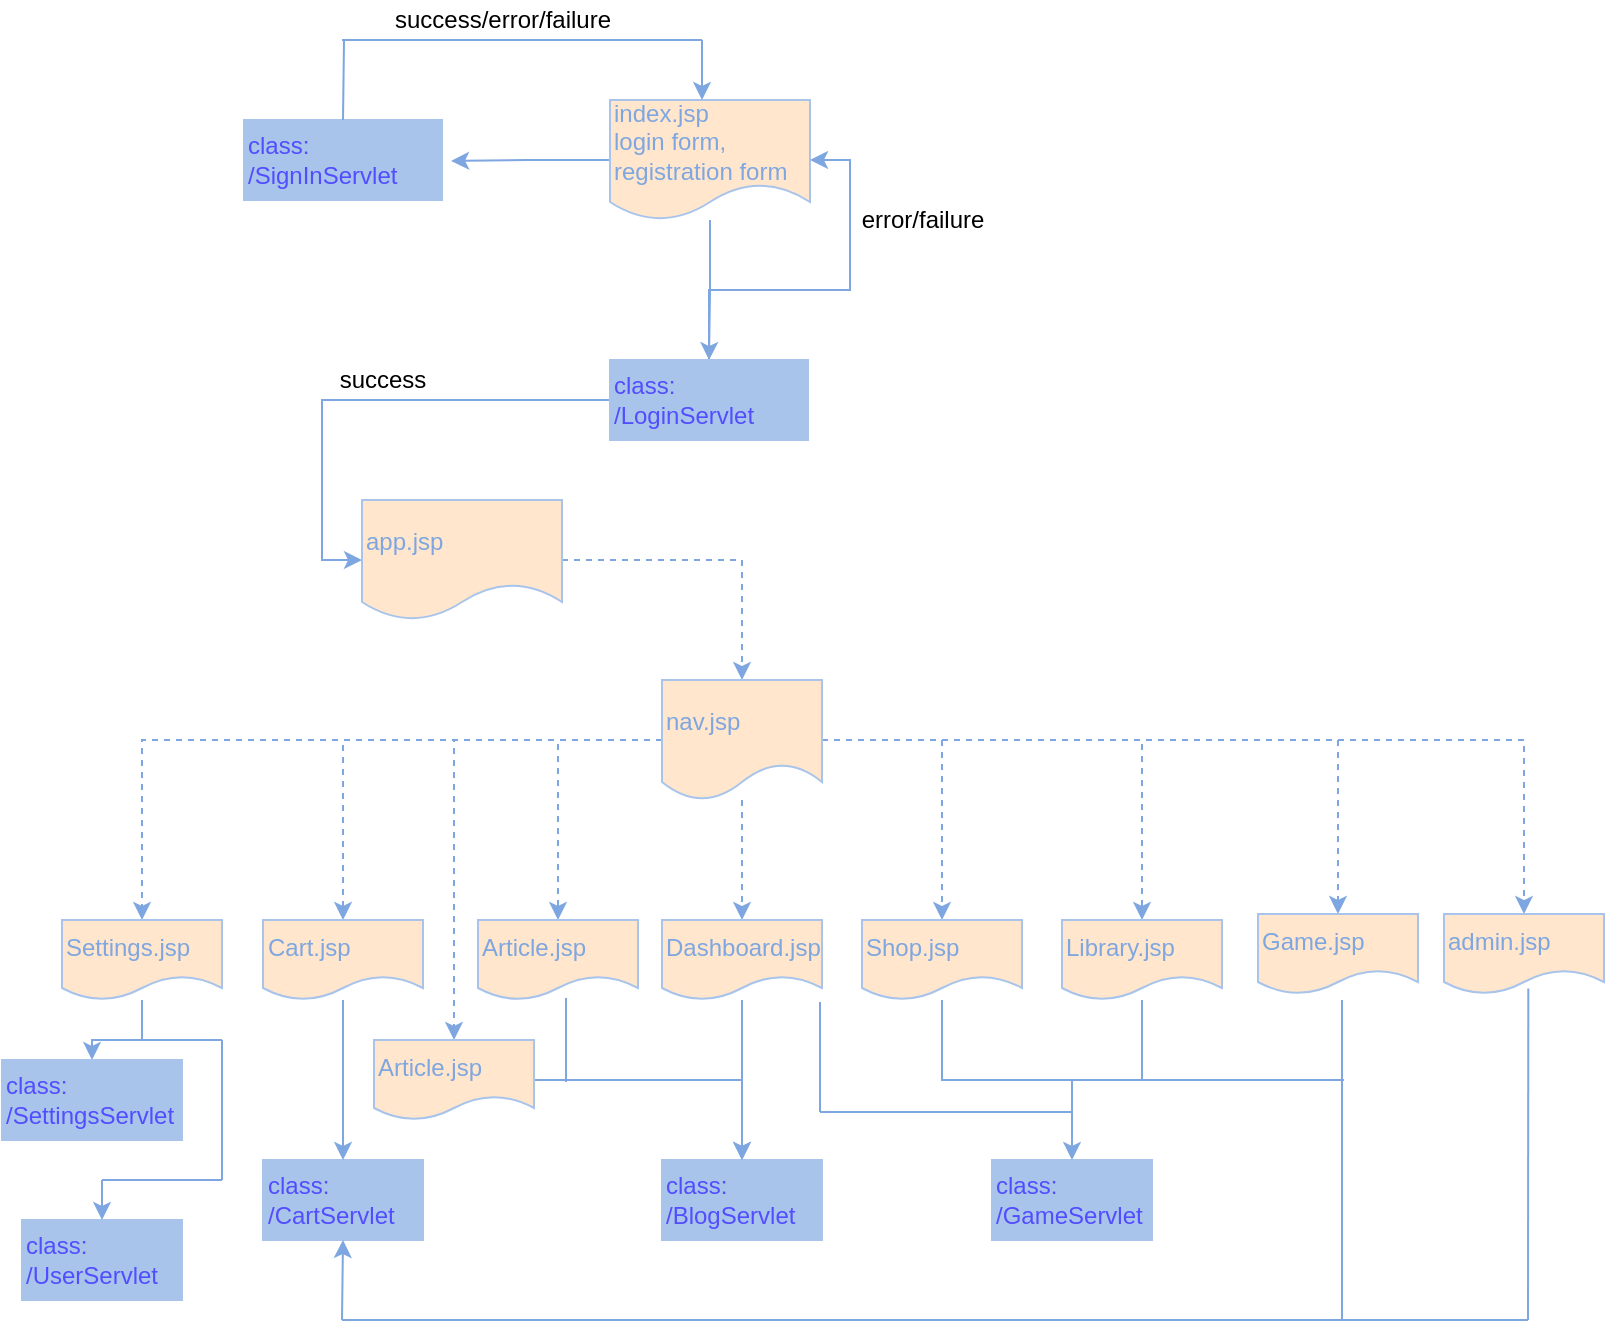 <mxfile version="14.7.7" type="device"><diagram id="A6f91cIf2NwoYLK8ylV5" name="Page-1"><mxGraphModel dx="1718" dy="888" grid="0" gridSize="10" guides="1" tooltips="1" connect="1" arrows="1" fold="1" page="1" pageScale="1" pageWidth="827" pageHeight="1169" math="0" shadow="0"><root><mxCell id="0"/><mxCell id="1" parent="0"/><mxCell id="7Q2DgeGqEClRq6Ex10Wg-16" style="edgeStyle=orthogonalEdgeStyle;rounded=0;orthogonalLoop=1;jettySize=auto;html=1;entryX=1.046;entryY=0.512;entryDx=0;entryDy=0;entryPerimeter=0;strokeColor=#7EA6E0;" parent="1" source="7Q2DgeGqEClRq6Ex10Wg-1" target="7Q2DgeGqEClRq6Ex10Wg-10" edge="1"><mxGeometry relative="1" as="geometry"/></mxCell><mxCell id="7Q2DgeGqEClRq6Ex10Wg-17" style="edgeStyle=orthogonalEdgeStyle;rounded=0;orthogonalLoop=1;jettySize=auto;html=1;strokeColor=#7EA6E0;entryX=0.5;entryY=0;entryDx=0;entryDy=0;" parent="1" source="7Q2DgeGqEClRq6Ex10Wg-1" target="7Q2DgeGqEClRq6Ex10Wg-7" edge="1"><mxGeometry relative="1" as="geometry"><mxPoint x="370.0" y="260" as="targetPoint"/></mxGeometry></mxCell><mxCell id="7Q2DgeGqEClRq6Ex10Wg-1" value="&lt;font color=&quot;#7ea6e0&quot;&gt;index.jsp&lt;br&gt;login form, &lt;br&gt;registration form&lt;/font&gt;" style="shape=document;whiteSpace=wrap;html=1;boundedLbl=1;fillColor=#ffe6cc;strokeColor=#A9C4EB;align=left;" parent="1" vertex="1"><mxGeometry x="314" y="150" width="100" height="60" as="geometry"/></mxCell><mxCell id="7Q2DgeGqEClRq6Ex10Wg-18" style="edgeStyle=orthogonalEdgeStyle;rounded=0;orthogonalLoop=1;jettySize=auto;html=1;entryX=1;entryY=0.5;entryDx=0;entryDy=0;strokeColor=#7EA6E0;" parent="1" source="7Q2DgeGqEClRq6Ex10Wg-7" target="7Q2DgeGqEClRq6Ex10Wg-1" edge="1"><mxGeometry relative="1" as="geometry"/></mxCell><mxCell id="7Q2DgeGqEClRq6Ex10Wg-19" style="edgeStyle=orthogonalEdgeStyle;rounded=0;orthogonalLoop=1;jettySize=auto;html=1;entryX=0;entryY=0.5;entryDx=0;entryDy=0;strokeColor=#7EA6E0;" parent="1" source="7Q2DgeGqEClRq6Ex10Wg-7" target="7Q2DgeGqEClRq6Ex10Wg-13" edge="1"><mxGeometry relative="1" as="geometry"/></mxCell><mxCell id="7Q2DgeGqEClRq6Ex10Wg-7" value="&lt;font color=&quot;#524dff&quot;&gt;class: /LoginServlet&lt;/font&gt;" style="rounded=0;whiteSpace=wrap;html=1;align=left;strokeColor=#A9C4EB;fillColor=#A9C4EB;" parent="1" vertex="1"><mxGeometry x="314" y="280" width="99" height="40" as="geometry"/></mxCell><mxCell id="7Q2DgeGqEClRq6Ex10Wg-10" value="&lt;font color=&quot;#524dff&quot;&gt;class: /SignInServlet&lt;/font&gt;" style="rounded=0;whiteSpace=wrap;html=1;align=left;strokeColor=#A9C4EB;fillColor=#A9C4EB;" parent="1" vertex="1"><mxGeometry x="131" y="160" width="99" height="40" as="geometry"/></mxCell><mxCell id="7Q2DgeGqEClRq6Ex10Wg-12" value="error/failure" style="text;html=1;align=center;verticalAlign=middle;resizable=0;points=[];autosize=1;strokeColor=none;" parent="1" vertex="1"><mxGeometry x="430" y="200" width="80" height="20" as="geometry"/></mxCell><mxCell id="7Q2DgeGqEClRq6Ex10Wg-43" style="edgeStyle=orthogonalEdgeStyle;rounded=0;orthogonalLoop=1;jettySize=auto;html=1;entryX=0.5;entryY=0;entryDx=0;entryDy=0;dashed=1;strokeColor=#7EA6E0;" parent="1" source="7Q2DgeGqEClRq6Ex10Wg-13" target="7Q2DgeGqEClRq6Ex10Wg-32" edge="1"><mxGeometry relative="1" as="geometry"/></mxCell><mxCell id="7Q2DgeGqEClRq6Ex10Wg-13" value="&lt;font color=&quot;#7ea6e0&quot;&gt;app.jsp&lt;br&gt;&lt;/font&gt;" style="shape=document;whiteSpace=wrap;html=1;boundedLbl=1;fillColor=#ffe6cc;strokeColor=#A9C4EB;align=left;" parent="1" vertex="1"><mxGeometry x="190" y="350" width="100" height="60" as="geometry"/></mxCell><mxCell id="7Q2DgeGqEClRq6Ex10Wg-15" value="success" style="text;html=1;align=center;verticalAlign=middle;resizable=0;points=[];autosize=1;strokeColor=none;" parent="1" vertex="1"><mxGeometry x="170" y="280" width="60" height="20" as="geometry"/></mxCell><mxCell id="7Q2DgeGqEClRq6Ex10Wg-21" value="" style="endArrow=none;html=1;strokeColor=#7EA6E0;exitX=0.5;exitY=0;exitDx=0;exitDy=0;" parent="1" source="7Q2DgeGqEClRq6Ex10Wg-10" edge="1"><mxGeometry width="50" height="50" relative="1" as="geometry"><mxPoint x="175" y="130" as="sourcePoint"/><mxPoint x="181" y="120" as="targetPoint"/></mxGeometry></mxCell><mxCell id="7Q2DgeGqEClRq6Ex10Wg-23" value="" style="endArrow=none;html=1;strokeColor=#7EA6E0;" parent="1" edge="1"><mxGeometry width="50" height="50" relative="1" as="geometry"><mxPoint x="180" y="120" as="sourcePoint"/><mxPoint x="360" y="120" as="targetPoint"/></mxGeometry></mxCell><mxCell id="7Q2DgeGqEClRq6Ex10Wg-25" value="" style="endArrow=classic;html=1;strokeColor=#7EA6E0;" parent="1" edge="1"><mxGeometry width="50" height="50" relative="1" as="geometry"><mxPoint x="360" y="120" as="sourcePoint"/><mxPoint x="360" y="150" as="targetPoint"/></mxGeometry></mxCell><mxCell id="7Q2DgeGqEClRq6Ex10Wg-27" value="success/error/failure" style="text;html=1;align=center;verticalAlign=middle;resizable=0;points=[];autosize=1;strokeColor=none;" parent="1" vertex="1"><mxGeometry x="200" y="100" width="120" height="20" as="geometry"/></mxCell><mxCell id="7Q2DgeGqEClRq6Ex10Wg-28" value="&lt;font color=&quot;#524dff&quot;&gt;class: /GameServlet&lt;/font&gt;" style="rounded=0;whiteSpace=wrap;html=1;align=left;strokeColor=#A9C4EB;fillColor=#A9C4EB;" parent="1" vertex="1"><mxGeometry x="505" y="680" width="80" height="40" as="geometry"/></mxCell><mxCell id="7Q2DgeGqEClRq6Ex10Wg-29" value="&lt;font color=&quot;#524dff&quot;&gt;class: /CartServlet&lt;/font&gt;" style="rounded=0;whiteSpace=wrap;html=1;align=left;strokeColor=#A9C4EB;fillColor=#A9C4EB;" parent="1" vertex="1"><mxGeometry x="140.5" y="680" width="80" height="40" as="geometry"/></mxCell><mxCell id="7Q2DgeGqEClRq6Ex10Wg-30" value="&lt;font color=&quot;#524dff&quot;&gt;class: /UserServlet&lt;/font&gt;" style="rounded=0;whiteSpace=wrap;html=1;align=left;strokeColor=#A9C4EB;fillColor=#A9C4EB;" parent="1" vertex="1"><mxGeometry x="20" y="710" width="80" height="40" as="geometry"/></mxCell><mxCell id="7Q2DgeGqEClRq6Ex10Wg-31" value="&lt;font color=&quot;#524dff&quot;&gt;class: /BlogServlet&lt;/font&gt;" style="rounded=0;whiteSpace=wrap;html=1;align=left;strokeColor=#A9C4EB;fillColor=#A9C4EB;" parent="1" vertex="1"><mxGeometry x="340" y="680" width="80" height="40" as="geometry"/></mxCell><mxCell id="7Q2DgeGqEClRq6Ex10Wg-47" style="edgeStyle=orthogonalEdgeStyle;rounded=0;orthogonalLoop=1;jettySize=auto;html=1;entryX=0.5;entryY=0;entryDx=0;entryDy=0;dashed=1;strokeColor=#7EA6E0;" parent="1" source="7Q2DgeGqEClRq6Ex10Wg-32" target="7Q2DgeGqEClRq6Ex10Wg-37" edge="1"><mxGeometry relative="1" as="geometry"/></mxCell><mxCell id="7Q2DgeGqEClRq6Ex10Wg-54" style="edgeStyle=orthogonalEdgeStyle;rounded=0;orthogonalLoop=1;jettySize=auto;html=1;entryX=0.5;entryY=0;entryDx=0;entryDy=0;dashed=1;strokeColor=#7EA6E0;" parent="1" source="7Q2DgeGqEClRq6Ex10Wg-32" target="7Q2DgeGqEClRq6Ex10Wg-51" edge="1"><mxGeometry relative="1" as="geometry"/></mxCell><mxCell id="7Q2DgeGqEClRq6Ex10Wg-55" style="edgeStyle=orthogonalEdgeStyle;rounded=0;orthogonalLoop=1;jettySize=auto;html=1;dashed=1;strokeColor=#7EA6E0;" parent="1" source="7Q2DgeGqEClRq6Ex10Wg-32" target="7Q2DgeGqEClRq6Ex10Wg-52" edge="1"><mxGeometry relative="1" as="geometry"/></mxCell><mxCell id="7Q2DgeGqEClRq6Ex10Wg-56" style="edgeStyle=orthogonalEdgeStyle;rounded=0;orthogonalLoop=1;jettySize=auto;html=1;entryX=0.5;entryY=0;entryDx=0;entryDy=0;dashed=1;strokeColor=#7EA6E0;" parent="1" source="7Q2DgeGqEClRq6Ex10Wg-32" target="7Q2DgeGqEClRq6Ex10Wg-53" edge="1"><mxGeometry relative="1" as="geometry"/></mxCell><mxCell id="7Q2DgeGqEClRq6Ex10Wg-57" style="edgeStyle=orthogonalEdgeStyle;rounded=0;orthogonalLoop=1;jettySize=auto;html=1;entryX=0.5;entryY=0;entryDx=0;entryDy=0;dashed=1;strokeColor=#7EA6E0;" parent="1" source="7Q2DgeGqEClRq6Ex10Wg-32" target="7Q2DgeGqEClRq6Ex10Wg-49" edge="1"><mxGeometry relative="1" as="geometry"/></mxCell><mxCell id="7Q2DgeGqEClRq6Ex10Wg-58" style="edgeStyle=orthogonalEdgeStyle;rounded=0;orthogonalLoop=1;jettySize=auto;html=1;entryX=0.5;entryY=0;entryDx=0;entryDy=0;dashed=1;strokeColor=#7EA6E0;" parent="1" source="7Q2DgeGqEClRq6Ex10Wg-32" target="7Q2DgeGqEClRq6Ex10Wg-44" edge="1"><mxGeometry relative="1" as="geometry"/></mxCell><mxCell id="7Q2DgeGqEClRq6Ex10Wg-59" style="edgeStyle=orthogonalEdgeStyle;rounded=0;orthogonalLoop=1;jettySize=auto;html=1;entryX=0.5;entryY=0;entryDx=0;entryDy=0;dashed=1;strokeColor=#7EA6E0;" parent="1" source="7Q2DgeGqEClRq6Ex10Wg-32" target="7Q2DgeGqEClRq6Ex10Wg-50" edge="1"><mxGeometry relative="1" as="geometry"/></mxCell><mxCell id="uCeLsIcvqzqH-lIKT1af-2" style="edgeStyle=orthogonalEdgeStyle;rounded=0;orthogonalLoop=1;jettySize=auto;html=1;strokeColor=#7EA6E0;dashed=1;" edge="1" parent="1" source="7Q2DgeGqEClRq6Ex10Wg-32" target="uCeLsIcvqzqH-lIKT1af-1"><mxGeometry relative="1" as="geometry"/></mxCell><mxCell id="uCeLsIcvqzqH-lIKT1af-6" style="edgeStyle=orthogonalEdgeStyle;rounded=0;orthogonalLoop=1;jettySize=auto;html=1;strokeColor=#7EA6E0;dashed=1;" edge="1" parent="1" source="7Q2DgeGqEClRq6Ex10Wg-32" target="uCeLsIcvqzqH-lIKT1af-5"><mxGeometry relative="1" as="geometry"/></mxCell><mxCell id="7Q2DgeGqEClRq6Ex10Wg-32" value="&lt;font color=&quot;#7ea6e0&quot;&gt;nav.jsp&lt;br&gt;&lt;/font&gt;" style="shape=document;whiteSpace=wrap;html=1;boundedLbl=1;fillColor=#ffe6cc;strokeColor=#A9C4EB;align=left;" parent="1" vertex="1"><mxGeometry x="340" y="440" width="80" height="60" as="geometry"/></mxCell><mxCell id="7Q2DgeGqEClRq6Ex10Wg-62" style="edgeStyle=orthogonalEdgeStyle;rounded=0;orthogonalLoop=1;jettySize=auto;html=1;entryX=0.5;entryY=0;entryDx=0;entryDy=0;strokeColor=#7EA6E0;" parent="1" source="7Q2DgeGqEClRq6Ex10Wg-37" target="7Q2DgeGqEClRq6Ex10Wg-31" edge="1"><mxGeometry relative="1" as="geometry"/></mxCell><mxCell id="7Q2DgeGqEClRq6Ex10Wg-37" value="&lt;font color=&quot;#7ea6e0&quot;&gt;Dashboard.jsp&lt;br&gt;&lt;/font&gt;" style="shape=document;whiteSpace=wrap;html=1;boundedLbl=1;fillColor=#ffe6cc;strokeColor=#A9C4EB;align=left;" parent="1" vertex="1"><mxGeometry x="340" y="560" width="80" height="40" as="geometry"/></mxCell><mxCell id="7Q2DgeGqEClRq6Ex10Wg-44" value="&lt;font color=&quot;#7ea6e0&quot;&gt;Library.jsp&lt;br&gt;&lt;/font&gt;" style="shape=document;whiteSpace=wrap;html=1;boundedLbl=1;fillColor=#ffe6cc;strokeColor=#A9C4EB;align=left;" parent="1" vertex="1"><mxGeometry x="540" y="560" width="80" height="40" as="geometry"/></mxCell><mxCell id="7Q2DgeGqEClRq6Ex10Wg-73" style="edgeStyle=orthogonalEdgeStyle;rounded=0;orthogonalLoop=1;jettySize=auto;html=1;entryX=0.5;entryY=0;entryDx=0;entryDy=0;strokeColor=#7EA6E0;" parent="1" source="7Q2DgeGqEClRq6Ex10Wg-49" target="7Q2DgeGqEClRq6Ex10Wg-28" edge="1"><mxGeometry relative="1" as="geometry"/></mxCell><mxCell id="7Q2DgeGqEClRq6Ex10Wg-49" value="&lt;font color=&quot;#7ea6e0&quot;&gt;Shop.jsp&lt;br&gt;&lt;/font&gt;" style="shape=document;whiteSpace=wrap;html=1;boundedLbl=1;fillColor=#ffe6cc;strokeColor=#A9C4EB;align=left;" parent="1" vertex="1"><mxGeometry x="440" y="560" width="80" height="40" as="geometry"/></mxCell><mxCell id="7Q2DgeGqEClRq6Ex10Wg-50" value="&lt;font color=&quot;#7ea6e0&quot;&gt;admin.jsp&lt;br&gt;&lt;/font&gt;" style="shape=document;whiteSpace=wrap;html=1;boundedLbl=1;fillColor=#ffe6cc;strokeColor=#A9C4EB;align=left;" parent="1" vertex="1"><mxGeometry x="731" y="557" width="80" height="40" as="geometry"/></mxCell><mxCell id="7Q2DgeGqEClRq6Ex10Wg-51" value="&lt;font color=&quot;#7ea6e0&quot;&gt;Article.jsp&lt;br&gt;&lt;/font&gt;" style="shape=document;whiteSpace=wrap;html=1;boundedLbl=1;fillColor=#ffe6cc;strokeColor=#A9C4EB;align=left;" parent="1" vertex="1"><mxGeometry x="248" y="560" width="80" height="40" as="geometry"/></mxCell><mxCell id="7Q2DgeGqEClRq6Ex10Wg-65" style="edgeStyle=orthogonalEdgeStyle;rounded=0;orthogonalLoop=1;jettySize=auto;html=1;entryX=0.5;entryY=0;entryDx=0;entryDy=0;strokeColor=#7EA6E0;" parent="1" source="7Q2DgeGqEClRq6Ex10Wg-52" target="7Q2DgeGqEClRq6Ex10Wg-29" edge="1"><mxGeometry relative="1" as="geometry"/></mxCell><mxCell id="7Q2DgeGqEClRq6Ex10Wg-52" value="&lt;font color=&quot;#7ea6e0&quot;&gt;Cart.jsp&lt;br&gt;&lt;/font&gt;" style="shape=document;whiteSpace=wrap;html=1;boundedLbl=1;fillColor=#ffe6cc;strokeColor=#A9C4EB;align=left;" parent="1" vertex="1"><mxGeometry x="140.5" y="560" width="80" height="40" as="geometry"/></mxCell><mxCell id="7Q2DgeGqEClRq6Ex10Wg-67" style="edgeStyle=orthogonalEdgeStyle;rounded=0;orthogonalLoop=1;jettySize=auto;html=1;entryX=0.5;entryY=0;entryDx=0;entryDy=0;strokeColor=#7EA6E0;" parent="1" source="7Q2DgeGqEClRq6Ex10Wg-53" target="7Q2DgeGqEClRq6Ex10Wg-66" edge="1"><mxGeometry relative="1" as="geometry"/></mxCell><mxCell id="7Q2DgeGqEClRq6Ex10Wg-53" value="&lt;font color=&quot;#7ea6e0&quot;&gt;Settings.jsp&lt;br&gt;&lt;/font&gt;" style="shape=document;whiteSpace=wrap;html=1;boundedLbl=1;fillColor=#ffe6cc;strokeColor=#A9C4EB;align=left;" parent="1" vertex="1"><mxGeometry x="40" y="560" width="80" height="40" as="geometry"/></mxCell><mxCell id="7Q2DgeGqEClRq6Ex10Wg-66" value="&lt;font color=&quot;#524dff&quot;&gt;class: /SettingsServlet&lt;/font&gt;" style="rounded=0;whiteSpace=wrap;html=1;align=left;strokeColor=#A9C4EB;fillColor=#A9C4EB;" parent="1" vertex="1"><mxGeometry x="10" y="630" width="90" height="40" as="geometry"/></mxCell><mxCell id="7Q2DgeGqEClRq6Ex10Wg-69" value="" style="endArrow=none;html=1;strokeColor=#7EA6E0;" parent="1" edge="1"><mxGeometry width="50" height="50" relative="1" as="geometry"><mxPoint x="80" y="620" as="sourcePoint"/><mxPoint x="120" y="620" as="targetPoint"/></mxGeometry></mxCell><mxCell id="7Q2DgeGqEClRq6Ex10Wg-70" value="" style="endArrow=none;html=1;strokeColor=#7EA6E0;" parent="1" edge="1"><mxGeometry width="50" height="50" relative="1" as="geometry"><mxPoint x="120" y="690" as="sourcePoint"/><mxPoint x="120" y="620" as="targetPoint"/></mxGeometry></mxCell><mxCell id="7Q2DgeGqEClRq6Ex10Wg-71" value="" style="endArrow=none;html=1;strokeColor=#7EA6E0;" parent="1" edge="1"><mxGeometry width="50" height="50" relative="1" as="geometry"><mxPoint x="60" y="690" as="sourcePoint"/><mxPoint x="120" y="690" as="targetPoint"/></mxGeometry></mxCell><mxCell id="7Q2DgeGqEClRq6Ex10Wg-72" value="" style="endArrow=classic;html=1;strokeColor=#7EA6E0;entryX=0.5;entryY=0;entryDx=0;entryDy=0;" parent="1" target="7Q2DgeGqEClRq6Ex10Wg-30" edge="1"><mxGeometry width="50" height="50" relative="1" as="geometry"><mxPoint x="60" y="690" as="sourcePoint"/><mxPoint x="430" y="470" as="targetPoint"/></mxGeometry></mxCell><mxCell id="7Q2DgeGqEClRq6Ex10Wg-75" value="" style="endArrow=none;html=1;strokeColor=#7EA6E0;" parent="1" edge="1"><mxGeometry width="50" height="50" relative="1" as="geometry"><mxPoint x="480" y="640" as="sourcePoint"/><mxPoint x="681" y="640" as="targetPoint"/></mxGeometry></mxCell><mxCell id="7Q2DgeGqEClRq6Ex10Wg-76" value="" style="endArrow=none;html=1;strokeColor=#7EA6E0;" parent="1" edge="1"><mxGeometry width="50" height="50" relative="1" as="geometry"><mxPoint x="580" y="640" as="sourcePoint"/><mxPoint x="580" y="600" as="targetPoint"/></mxGeometry></mxCell><mxCell id="7Q2DgeGqEClRq6Ex10Wg-77" value="" style="endArrow=none;html=1;strokeColor=#7EA6E0;" parent="1" edge="1"><mxGeometry width="50" height="50" relative="1" as="geometry"><mxPoint x="680" y="760" as="sourcePoint"/><mxPoint x="680" y="600" as="targetPoint"/></mxGeometry></mxCell><mxCell id="7Q2DgeGqEClRq6Ex10Wg-78" value="" style="endArrow=none;html=1;strokeColor=#7EA6E0;" parent="1" edge="1"><mxGeometry width="50" height="50" relative="1" as="geometry"><mxPoint x="180" y="760" as="sourcePoint"/><mxPoint x="773" y="760" as="targetPoint"/></mxGeometry></mxCell><mxCell id="7Q2DgeGqEClRq6Ex10Wg-81" value="" style="endArrow=classic;html=1;strokeColor=#7EA6E0;entryX=0.5;entryY=1;entryDx=0;entryDy=0;" parent="1" target="7Q2DgeGqEClRq6Ex10Wg-29" edge="1"><mxGeometry width="50" height="50" relative="1" as="geometry"><mxPoint x="180" y="760" as="sourcePoint"/><mxPoint x="430" y="540" as="targetPoint"/></mxGeometry></mxCell><mxCell id="uCeLsIcvqzqH-lIKT1af-1" value="&lt;font color=&quot;#7ea6e0&quot;&gt;Game.jsp&lt;br&gt;&lt;/font&gt;" style="shape=document;whiteSpace=wrap;html=1;boundedLbl=1;fillColor=#ffe6cc;strokeColor=#A9C4EB;align=left;" vertex="1" parent="1"><mxGeometry x="638" y="557" width="80" height="40" as="geometry"/></mxCell><mxCell id="uCeLsIcvqzqH-lIKT1af-3" value="" style="endArrow=none;html=1;strokeColor=#7EA6E0;exitX=0.527;exitY=0.932;exitDx=0;exitDy=0;exitPerimeter=0;" edge="1" parent="1" source="7Q2DgeGqEClRq6Ex10Wg-50"><mxGeometry width="50" height="50" relative="1" as="geometry"><mxPoint x="461" y="496" as="sourcePoint"/><mxPoint x="773" y="760" as="targetPoint"/></mxGeometry></mxCell><mxCell id="uCeLsIcvqzqH-lIKT1af-7" style="edgeStyle=orthogonalEdgeStyle;rounded=0;orthogonalLoop=1;jettySize=auto;html=1;strokeColor=#7EA6E0;" edge="1" parent="1" source="uCeLsIcvqzqH-lIKT1af-5" target="7Q2DgeGqEClRq6Ex10Wg-31"><mxGeometry relative="1" as="geometry"/></mxCell><mxCell id="uCeLsIcvqzqH-lIKT1af-5" value="&lt;font color=&quot;#7ea6e0&quot;&gt;Article.jsp&lt;br&gt;&lt;/font&gt;" style="shape=document;whiteSpace=wrap;html=1;boundedLbl=1;fillColor=#ffe6cc;strokeColor=#A9C4EB;align=left;" vertex="1" parent="1"><mxGeometry x="196" y="620" width="80" height="40" as="geometry"/></mxCell><mxCell id="uCeLsIcvqzqH-lIKT1af-9" value="" style="endArrow=none;html=1;strokeColor=#7EA6E0;" edge="1" parent="1"><mxGeometry width="50" height="50" relative="1" as="geometry"><mxPoint x="292" y="599" as="sourcePoint"/><mxPoint x="292" y="641" as="targetPoint"/></mxGeometry></mxCell><mxCell id="uCeLsIcvqzqH-lIKT1af-12" value="" style="endArrow=none;html=1;strokeColor=#7EA6E0;" edge="1" parent="1"><mxGeometry width="50" height="50" relative="1" as="geometry"><mxPoint x="419" y="601" as="sourcePoint"/><mxPoint x="419" y="656" as="targetPoint"/></mxGeometry></mxCell><mxCell id="uCeLsIcvqzqH-lIKT1af-14" value="" style="endArrow=none;html=1;strokeColor=#7EA6E0;" edge="1" parent="1"><mxGeometry width="50" height="50" relative="1" as="geometry"><mxPoint x="545" y="656" as="sourcePoint"/><mxPoint x="419" y="656" as="targetPoint"/></mxGeometry></mxCell></root></mxGraphModel></diagram></mxfile>